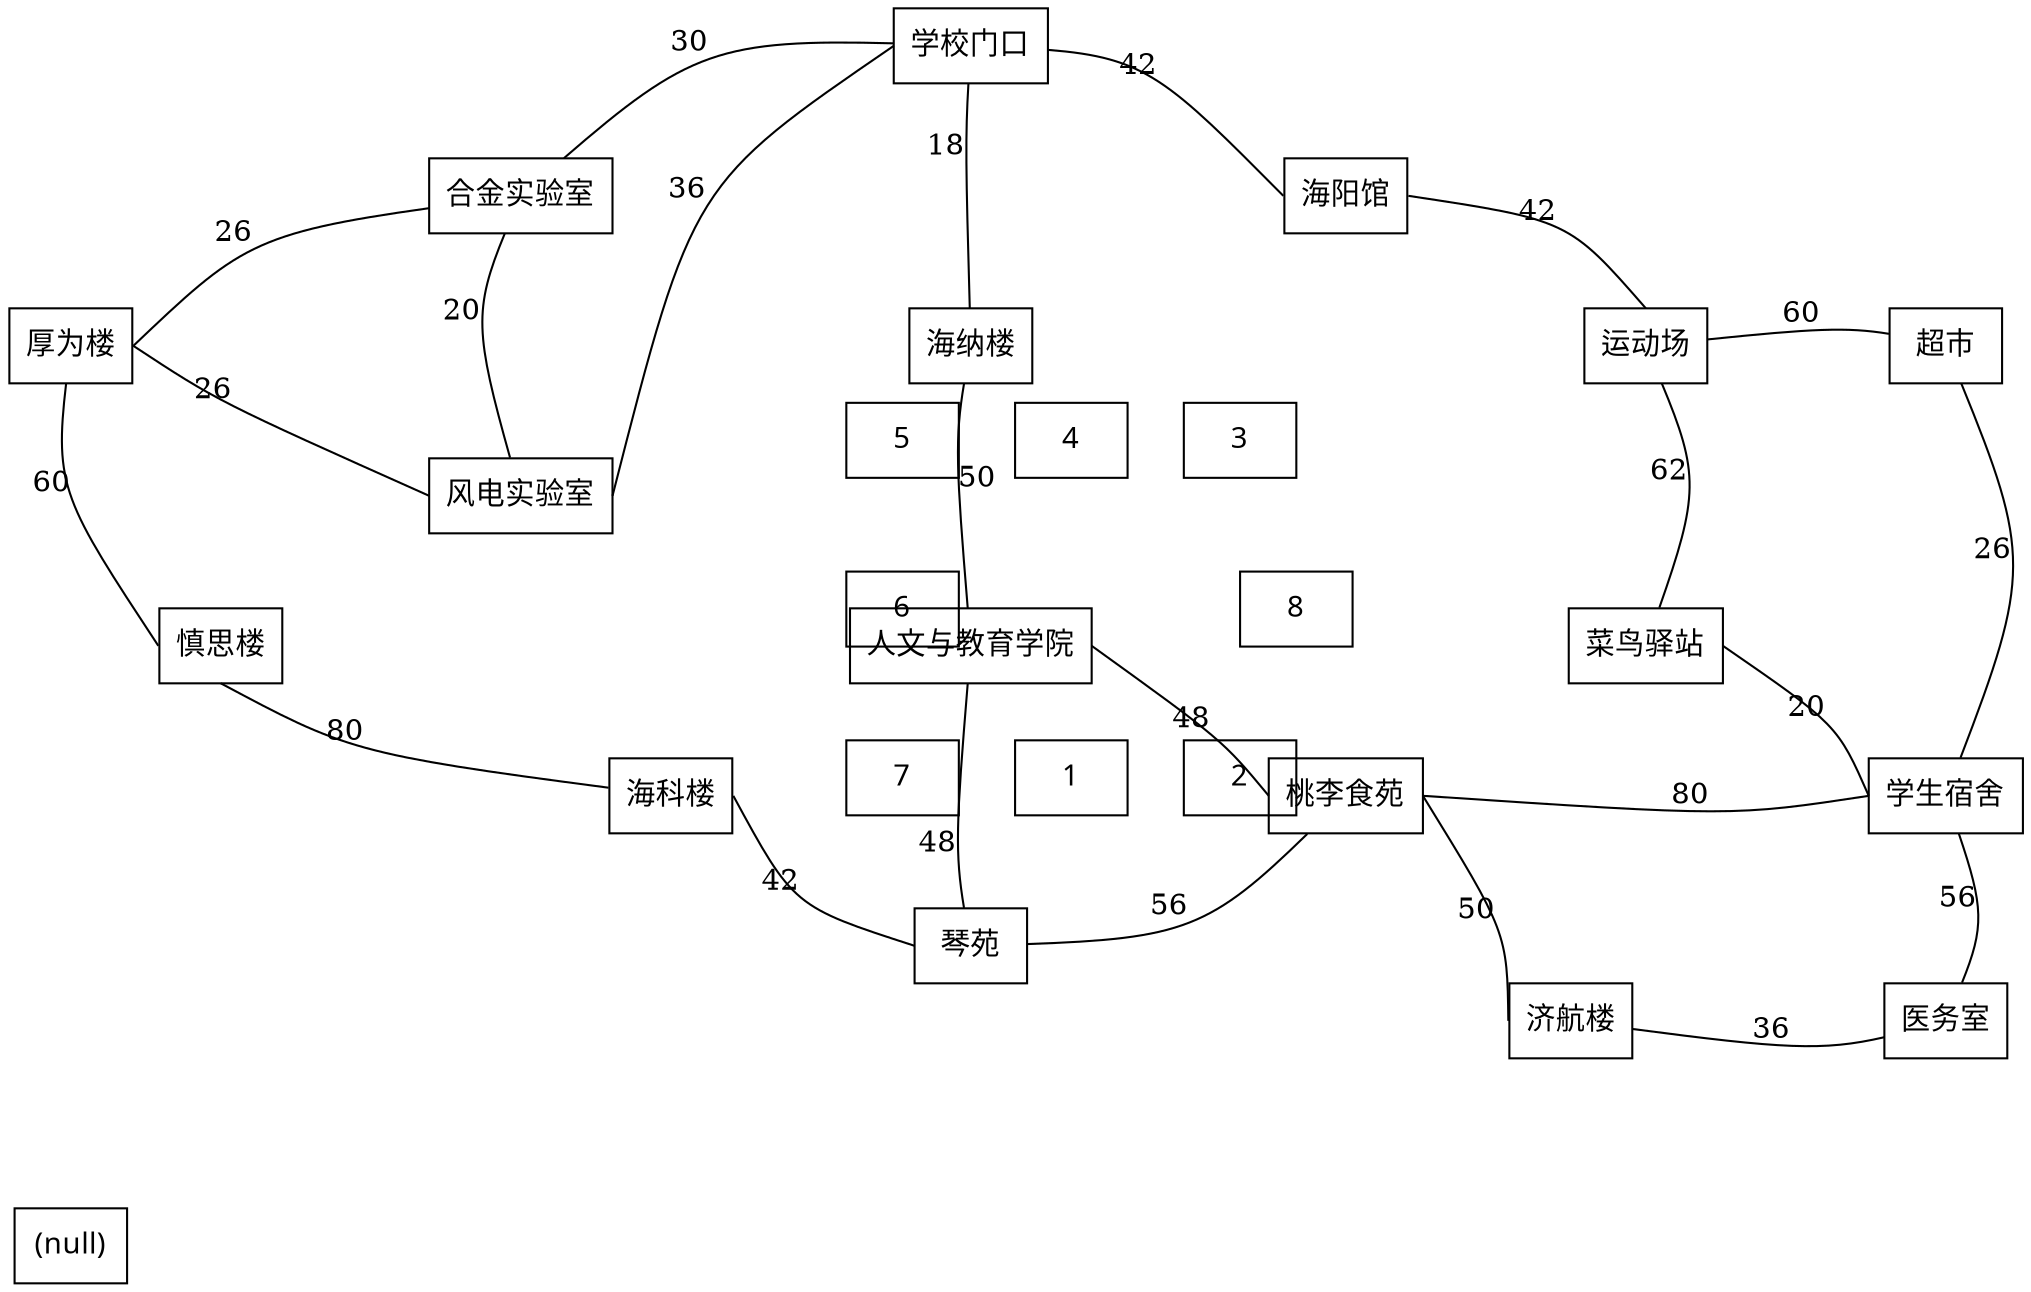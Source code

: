 graph G{layout=fdp;node[shape=rect, fontname=KaiTi];splines=curved;0[label="厚为楼", pos="0.00,6.00!"];1[label="慎思楼", pos="1.00,4.00!"];2[label="合金实验室", pos="3.00,7.00!"];3[label="风电实验室", pos="3.00,5.00!"];4[label="海科楼", pos="4.00,3.00!"];5[label="学校门口", pos="6.00,8.00!"];6[label="海纳楼", pos="6.00,6.00!"];7[label="人文与教育学院", pos="6.00,4.00!"];8[label="琴苑", pos="6.00,2.00!"];9[label="海阳馆", pos="8.50,7.00!"];10[label="桃李食苑", pos="8.50,3.00!"];11[label="济航楼", pos="10.00,1.50!"];12[label="运动场", pos="10.50,6.00!"];13[label="菜鸟驿站", pos="10.50,4.00!"];14[label="超市", pos="12.50,6.00!"];15[label="学生宿舍", pos="12.50,3.00!"];16[label="医务室", pos="12.50,1.50!"];17[label="1"];18[label="2"];19[label="3"];20[label="4"];21[label="5"];22[label="6"];23[label="7"];24[label="8"];25[label="(null)", pos="0.00,0.00!"];0--1[label=60,headport=w];0--2[label=26,tailport=e];0--3[label=26,tailport=e,headport=w];1--4[label=80,tailport=s];2--3[label=20];2--5[label=30];3--5[label=36,tailport=e,headport=w];4--8[label=42,tailport=e,headport=w];5--6[label=18];5--9[label=42,headport=w];6--7[label=50];7--8[label=48];7--10[label=48,tailport=e,headport=w];8--10[label=56];9--12[label=42,tailport=e,headport=n];10--11[label=50,tailport=e,headport=w];10--15[label=80,tailport=e,headport=w];11--16[label=36];12--13[label=62];12--14[label=60];13--15[label=20,tailport=e,headport=w];14--15[label=26];15--16[label=56];}